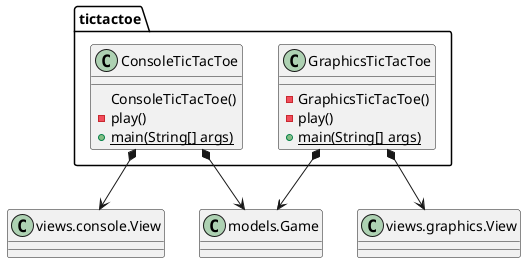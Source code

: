 @startuml tictactoe
class tictactoe.ConsoleTicTacToe {

	ConsoleTicTacToe()
	- play()
	+ {static} main(String[] args)

}

class tictactoe.GraphicsTicTacToe {

	- GraphicsTicTacToe()
	- play()
	+ {static} main(String[] args)

}

class Game as "models.Game"
class consoleView as "views.console.View"
class graphicsView as "views.graphics.View"

tictactoe.ConsoleTicTacToe *-down-> Game
tictactoe.GraphicsTicTacToe *-down-> Game
tictactoe.ConsoleTicTacToe *-down-> consoleView
tictactoe.GraphicsTicTacToe *-down-> graphicsView
@enduml

@startuml tictactoe.views
class tictactoe.views.ErrorView {

	+ {static} String[] MESSAGES

	+ ErrorView(Error error)

}

enum tictactoe.views.Message {
    + TITTLE
	+ NUMBER_PLAYERS
	+ SEPARATOR
	+ VERTICAL_LINE_LEFT
	+ VERTICAL_LINE_CENTERED
	+ VERTICAL_LINE_RIGHT
	+ ENTER_COORDINATE_TO_PUT
	+ ENTER_COORDINATE_TO_REMOVE
	+ COORDINATE_TO_PUT
	+ COORDINATE_TO_REMOVE
	+ COORDINATE_TO_MOVE
	+ PLAYER_WIN
	+ RESUME
	- String message;

	- Message(String message)
	+ String getMessage()
	+ write()
	+ writeln()
	+ String toString()

}

class tictactoe.views.View {

	+ View(Game game)
	+ interact()
	# {abstract} start()
	# {abstract} play()
	# {abstract} boolean isNewGame()

}

class Game as "tictactoe.models.Game"
class Console as "utils.Console"
class Error as "tictactoe.models.Error"

tictactoe.views.ErrorView *--> Error
tictactoe.views.View *--> Game
tictactoe.views.Message ..> Console
@enduml

@startuml tictactoe.views.console
class tictactoe.views.console.CoordinateView {

    + Coordinate read(String title)

}

tictactoe.views.console.CoordinateView ..> tictactoe.views.console.ErrorView

class Coordinate as "tictactoe.models.Coordinate"
class Error as "tictactoe.models.Error"
class Console as "utils.Console"

tictactoe.views.console.CoordinateView ..> Console
tictactoe.views.console.CoordinateView ..> Error
tictactoe.views.console.CoordinateView ..> Coordinate

class tictactoe.views.console.ErrorView {

	ErrorView(Error error)
	writeln()

}

class ErrorView as "tictactoe.views.ErrorView"

ErrorView <|-- tictactoe.views.console.ErrorView
tictactoe.views.console.ErrorView ..> Console

class tictactoe.views.console.GameView {

    GameView(Game game)
	write()

}

class Game as "tictactoe.models.Game"
class Message as "tictactoe.views.Message"

tictactoe.views.console.GameView *--> Game
tictactoe.views.console.GameView ..> Coordinate
tictactoe.views.console.GameView ..> Message
tictactoe.views.console.GameView ..> tictactoe.views.console.TokenView

class tictactoe.views.console.SubView {

	SubView(Game game)

}

tictactoe.views.console.SubView *--> Game

class tictactoe.views.console.PlayView {

    interact()
    - put()
    - move()

}

tictactoe.views.console.SubView <|-- tictactoe.views.console.PlayView
tictactoe.views.console.PlayView ..> Coordinate
tictactoe.views.console.PlayView ..> Message
tictactoe.views.console.PlayView ..> Error
tictactoe.views.console.PlayView ..> tictactoe.views.console.ErrorView
tictactoe.views.console.PlayView ..> tictactoe.views.console.CoordinateView
tictactoe.views.console.PlayView ..> tictactoe.views.console.GameView
tictactoe.views.console.PlayView ..> tictactoe.views.console.TokenView

class tictactoe.views.console.ResumeView {

	boolean interact()

}

class YesNoDialog as "utils.YesNoDialog"

tictactoe.views.console.SubView <|-- tictactoe.views.console.ResumeView
tictactoe.views.console.PlayView ..> Message
tictactoe.views.console.PlayView ..> YesNoDialog

class tictactoe.views.console.StartView {

	interact()

}

class LimitedIntDialog as "utils.LimitedIntDialog"

tictactoe.views.console.SubView <|-- tictactoe.views.console.StartView
tictactoe.views.console.StartView ..> Message
tictactoe.views.console.StartView ..> LimitedIntDialog
tictactoe.views.console.StartView ..> tictactoe.views.console.GameView

class tictactoe.views.console.TokenView {

	+ {static} char[] SYMBOLS

	TokenView(Token token)
	write()

}

class Token as "tictactoe.models.Token"

tictactoe.views.console.TokenView *--> Token
tictactoe.views.console.TokenView ..> Console

class tictactoe.views.console.View {

	+ View(Game game)

}

class View as "tictactoe.views.View"

View <|-- tictactoe.views.console.View
tictactoe.views.console.View *--> tictactoe.views.console.ResumeView
tictactoe.views.console.View *--> tictactoe.views.console.PlayView
tictactoe.views.console.View *--> tictactoe.views.console.StartView
@enduml

@startuml tictactoe.views.graphics
class tictactoe.views.graphics.ChoosePlayersView {

	- {static} String ACCEPT
	- String playersNumber

	ChoosePlayersView(final JRootPane rootPane)
	resetPlayersNumber()
	String getPlayersNumber()
	+ actionPerformed(final ActionEvent event)
	+ keyTyped(KeyEvent e)
	+ keyPressed(KeyEvent e)
	+ keyReleased(KeyEvent e)

}

class ActionEvent as "java.awt.event.ActionEvent"
class ActionListener as "java.awt.event.ActionListener"
class KeyEvent as "java.awt.event.KeyEvent"
class KeyListener as "java.awt.event.KeyListener"
class JButton as "javax.swing.JButton"
class JLabel as  "javax.swing.JLabel"
class JOptionPane as "javax.swing.JOptionPane"
class JPanel as "javax.swing.JPanel"
class JTextField as "javax.swing.JTextField"
class ErrorView as "tictactoe.views.ErrorView"
class Coordinate as "tictactoe.models.Coordinate"

JPanel <|-- tictactoe.views.graphics.ChoosePlayersView
ActionListener <|.. tictactoe.views.graphics.ChoosePlayersView
KeyListener <|.. tictactoe.views.graphics.ChoosePlayersView
tictactoe.views.graphics.ChoosePlayersView *--> JLabel
tictactoe.views.graphics.ChoosePlayersView *--> JTextField
tictactoe.views.graphics.ChoosePlayersView *--> JButton
tictactoe.views.graphics.ChoosePlayersView ..> tictactoe.views.graphics.Constraints
tictactoe.views.graphics.ChoosePlayersView ..> ErrorView
tictactoe.views.graphics.ChoosePlayersView ..> ActionEvent
tictactoe.views.graphics.ChoosePlayersView ..> KeyEvent

class tictactoe.views.graphics.Constraints {

	Constraints(int gridX, int gridY, int gridWidth, int gridHeight)

}

class GridBagConstraints as "java.awt.GridBagConstraints"

GridBagConstraints <|-- tictactoe.views.graphics.Constraints

class tictactoe.views.graphics.CoordinateMoveView extends tictactoe.views.graphics.CoordinateView {

    {static} String ENTER_COORDINATE_TO_REMOVE

    CoordinateMoveView()
    resetCoordinates()
    Coordinate[] getCoordinates()
    + actionPerformed(final ActionEvent event)

}

class JOptionPane as "javax.swing.JOptionPane"
class Error as "tictactoe.models.Error"
class ErrorView as "tictactoe.views.ErrorView"

tictactoe.views.graphics.CoordinateMoveView *--> "3" JLabel
tictactoe.views.graphics.CoordinateMoveView *--> "2" JTextField
tictactoe.views.graphics.CoordinateMoveView ..> ActionEvent
tictactoe.views.graphics.CoordinateMoveView ..> Error
tictactoe.views.graphics.CoordinateMoveView ..> ErrorView
tictactoe.views.graphics.CoordinateMoveView ..> JOptionPane
tictactoe.views.graphics.CoordinateMoveView *--> "2" Coordinate

class tictactoe.views.graphics.CoordinatePutView extends tictactoe.views.graphics.CoordinateView {

	CoordinatePutView()
	resetCoordinate()
	Coordinate getCoordinate()
	+ actionPerformed(final ActionEvent event)
	+ keyTyped(KeyEvent e)
	+ keyPressed(KeyEvent e)
	+ keyReleased(KeyEvent e)

}

class Coordinate as "tictactoe.models.Coordinate"

tictactoe.views.graphics.CoordinatePutView ..> ActionEvent
tictactoe.views.graphics.CoordinatePutView ..> KeyEvent
tictactoe.views.graphics.CoordinatePutView ..> ErrorView
tictactoe.views.graphics.CoordinatePutView *--> Coordinate

class tictactoe.views.graphics.CoordinateView extends JPanel implements ActionListener, KeyListener {

	# {static} String ENTER_COORDINATE_TO_PUT
	# {static} String ACCEPT

	CoordinateView()
	+ {abstract} actionPerformed(final ActionEvent event)
	+ keyTyped(KeyEvent e)
	+ keyPressed(KeyEvent e)
	+ keyReleased(KeyEvent e)
}

tictactoe.views.graphics.CoordinateView ..> ActionEvent
tictactoe.views.graphics.CoordinateView ..> KeyEvent
tictactoe.views.graphics.CoordinateView ..> "3" JLabel
tictactoe.views.graphics.CoordinateView ..> "2" JTextField
tictactoe.views.graphics.CoordinateView ..> JButton

class tictactoe.views.graphics.GameView extends JPanel {

    GameView(Game game)
    write()
    - printRowBoard(int row)
    - String getSquareBoardText(int row, int column)

}

class Game as "tictactoe.models.Game"
class Token as "tictactoe.models.Token"
class Message as "tictactoe.views.Message"
class TokenView as "tictactoe.views.console.TokenView"

tictactoe.views.graphics.GameView *--> Game
tictactoe.views.graphics.GameView ..> Coordinate
tictactoe.views.graphics.GameView ..> Token
tictactoe.views.graphics.GameView ..> Message
tictactoe.views.graphics.GameView ..> Token
tictactoe.views.graphics.GameView ..> TokenView

class tictactoe.views.graphics.PlayView extends JFrame {

	{static final} String ENTER_COORDINATE_TO_PUT
	{static final} String ENTER_COORDINATE_TO_REMOVE

	PlayView(Game game)
	interact()
	- put()
	- move()

}

tictactoe.views.graphics.PlayView ..> Coordinate
tictactoe.views.graphics.PlayView *--> Game
tictactoe.views.graphics.PlayView *--> tictactoe.views.graphics.GameView
tictactoe.views.graphics.PlayView *--> tictactoe.views.graphics.CoordinateMoveView
tictactoe.views.graphics.PlayView *--> tictactoe.views.graphics.CoordinatePutView
tictactoe.views.graphics.PlayView *--> ErrorView
tictactoe.views.graphics.PlayView *--> Message

class tictactoe.views.graphics.ResumeView {

	- boolean newGame;

	ResumeView()
	boolean isResumedGame()

}

tictactoe.views.graphics.ResumeView ..> JOptionPane
tictactoe.views.graphics.ResumeView ..> Message

class tictactoe.views.graphics.StartView extends JFrame {

    StartView(Game game)
    interact()

}

tictactoe.views.graphics.StartView *--> Game
tictactoe.views.graphics.StartView ..> Message
tictactoe.views.graphics.StartView ..> tictactoe.views.graphics.ChoosePlayersView
tictactoe.views.graphics.StartView ..> tictactoe.views.graphics.GameView

class tictactoe.views.graphics.View extends View {

	+ View(Game game)

}

class View as "tictactoe.views.View"

tictactoe.views.graphics.View *--> tictactoe.views.graphics.PlayView
tictactoe.views.graphics.View *--> tictactoe.views.graphics.StartView
tictactoe.views.graphics.View ..> tictactoe.views.graphics.ResumeView
@enduml

@startuml tictactoe.models
class  tictactoe.models.Board{
- Token[][] tokens
~ Board()
~ reset()
~ Token getToken(Coordinate)
~ boolean isCompleted()
~ put(Coordinate, Token)
~ move(Coordinate, Coordinate)
- remove(Coordinate)
~ boolean isOccupied(Coordinate, Token)
~ boolean isEmpty(Coordinate)
~ boolean isTicTacToe(Token)
- List<Coordinate> getCoordinates(Token)
}

class ClosedInterval as "tictactoe.utils.ClosedInterval"
class ConcreteCoordinate as "tictactoe.utils.ConcreteCoordinate"
class Direction as "tictactoe.utils.Direction"

tictactoe.models.Board *-down-> tictactoe.models.Coordinate
tictactoe.models.Board ..> tictactoe.models.Token
tictactoe.models.Board ..> tictactoe.models.Turn
tictactoe.models.Board ..> Direction

class  tictactoe.models.Coordinate{
- {static} Coordinate NULL_COORDINATE
+ {static} int DIMENSION
- {static} ClosedInterval LIMITS
+ Coordinate()
+ Coordinate(int, int)
+ boolean isNull()
+ Error isValid()
+ Direction getDirection(Coordinate)
- boolean inInverseDiagonal()
+ random()
+ boolean equals(Object)
}
ConcreteCoordinate <|-down- tictactoe.models.Coordinate
tictactoe.models.Coordinate ..> tictactoe.models.Error
tictactoe.models.Coordinate ..> Direction
tictactoe.models.Coordinate ..> ClosedInterval

enum  tictactoe.models.Error{
NOT_EMPTY
NOT_OWNER
SAME_COORDINATES
WRONG_COORDINATES
NULL_ERROR
+ boolean isNull()
}

class  tictactoe.models.Game{
- Board board
- Turn turn
+ Game()
+ setUsers(int)
+ boolean isBoardComplete()
+ boolean isUser()
+ Error put(Coordinate)
+ Error move(Coordinate, Coordinate)
+ next()
+ boolean isTicTacToe()
+ Token getToken(Coordinate)
+ Token getToken()
+ int getMaxPlayers()
+ reset()
}
tictactoe.models.Game *-down-> tictactoe.models.Board
tictactoe.models.Game *-down-> tictactoe.models.Turn
tictactoe.models.Game ..> tictactoe.models.Coordinate
tictactoe.models.Game ..> tictactoe.models.Error

class  tictactoe.models.Player{
- Token token
- Board board
~ Player(Token, Board)
~ Error put(Coordinate)
~ Error move(Coordinate, Coordinate)
~ Token getToken()
}
tictactoe.models.Player *-down-> tictactoe.models.Token
tictactoe.models.Player *-down-> tictactoe.models.Board
tictactoe.models.Player ..> tictactoe.models.Coordinate
tictactoe.models.Player ..> tictactoe.models.Error

enum  tictactoe.models.Token{
X
O
NULL
+ boolean isNull()
~ {static} Token get(int)
}

tictactoe.models.Token ..> ClosedInterval

class  tictactoe.models.Turn{
- {static} int NUM_PLAYERS
- Player[] players
- Board board
- int active
- int users
~ Turn(Board)
~ setUsers(int)
~ next()
~ boolean isUser()
~ Error put(Coordinate)
- Player getPlayer()
~ Error move(Coordinate, Coordinate)
~ Token getToken()
}

tictactoe.models.Turn *-down-> tictactoe.models.Player
tictactoe.models.Turn ..down-> tictactoe.models.Board
tictactoe.models.Turn ..down-> tictactoe.models.Token
tictactoe.models.Turn ..down-> tictactoe.models.Coordinate
tictactoe.models.Turn ..down-> tictactoe.models.Error

@enduml